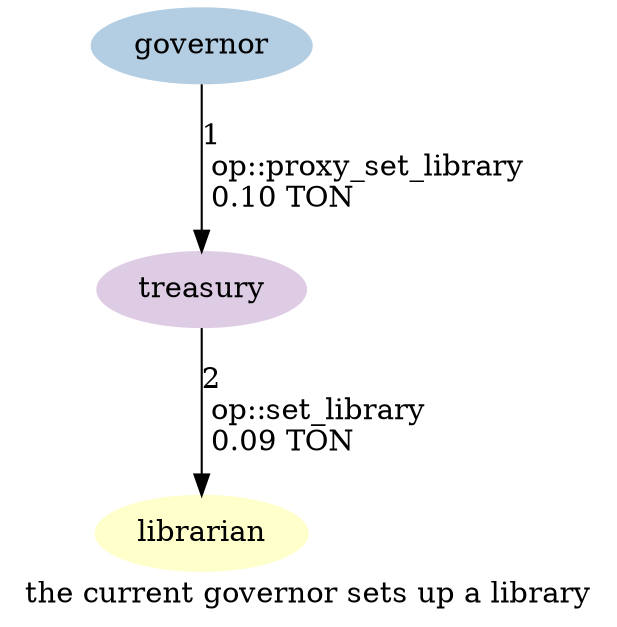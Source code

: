 digraph {
    label="the current governor sets up a library"
    node [ colorscheme=pastel19 style=filled ]

    /* Entities */
    governor [ color=2 ]
    treasury [ color=4 ]
    librarian [ color=6 ]

    /* Relationships */
    governor -> treasury [ label="1\l op::proxy_set_library\l 0.10 TON\l" ]
    treasury -> librarian [ label="2\l op::set_library\l 0.09 TON\l"]

    /* Ranks */
    { rank=min governor }
}
